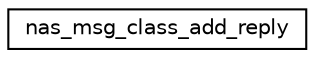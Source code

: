 digraph "Graphical Class Hierarchy"
{
 // LATEX_PDF_SIZE
  edge [fontname="Helvetica",fontsize="10",labelfontname="Helvetica",labelfontsize="10"];
  node [fontname="Helvetica",fontsize="10",shape=record];
  rankdir="LR";
  Node0 [label="nas_msg_class_add_reply",height=0.2,width=0.4,color="black", fillcolor="white", style="filled",URL="$structnas__msg__class__add__reply.html",tooltip=" "];
}
